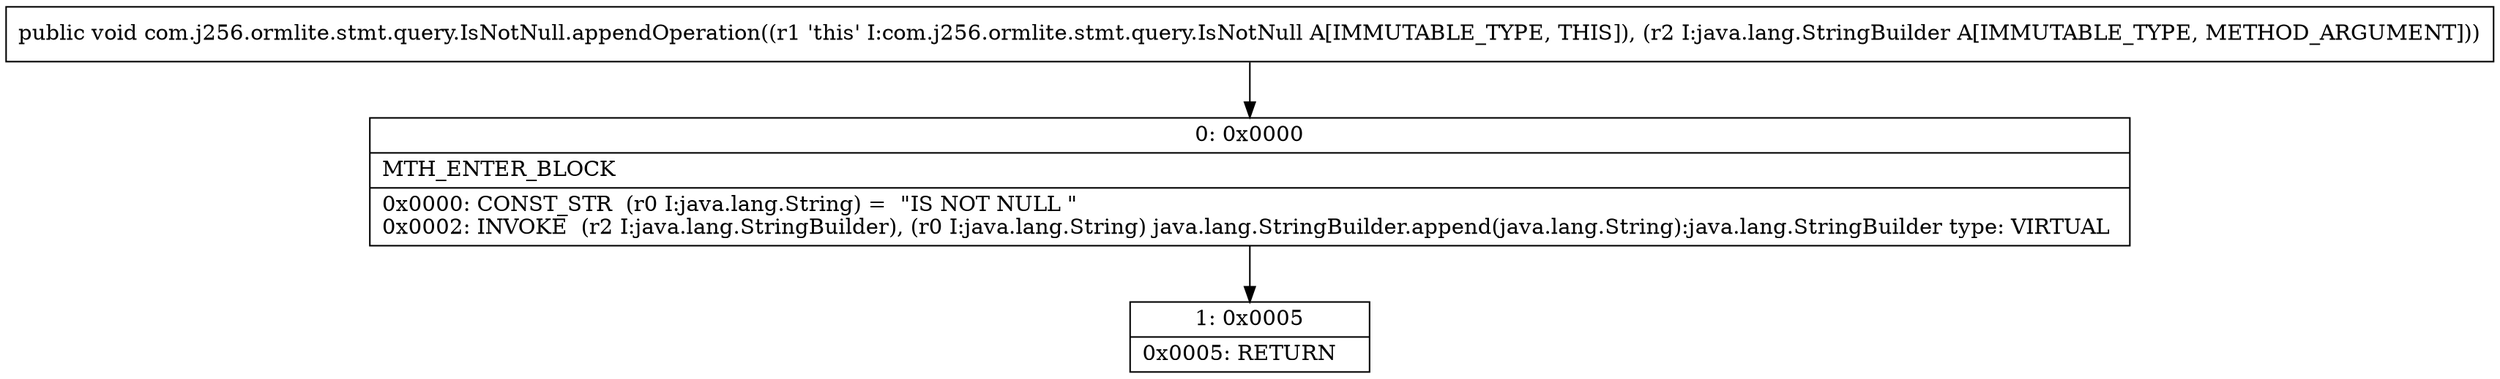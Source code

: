 digraph "CFG forcom.j256.ormlite.stmt.query.IsNotNull.appendOperation(Ljava\/lang\/StringBuilder;)V" {
Node_0 [shape=record,label="{0\:\ 0x0000|MTH_ENTER_BLOCK\l|0x0000: CONST_STR  (r0 I:java.lang.String) =  \"IS NOT NULL \" \l0x0002: INVOKE  (r2 I:java.lang.StringBuilder), (r0 I:java.lang.String) java.lang.StringBuilder.append(java.lang.String):java.lang.StringBuilder type: VIRTUAL \l}"];
Node_1 [shape=record,label="{1\:\ 0x0005|0x0005: RETURN   \l}"];
MethodNode[shape=record,label="{public void com.j256.ormlite.stmt.query.IsNotNull.appendOperation((r1 'this' I:com.j256.ormlite.stmt.query.IsNotNull A[IMMUTABLE_TYPE, THIS]), (r2 I:java.lang.StringBuilder A[IMMUTABLE_TYPE, METHOD_ARGUMENT])) }"];
MethodNode -> Node_0;
Node_0 -> Node_1;
}


